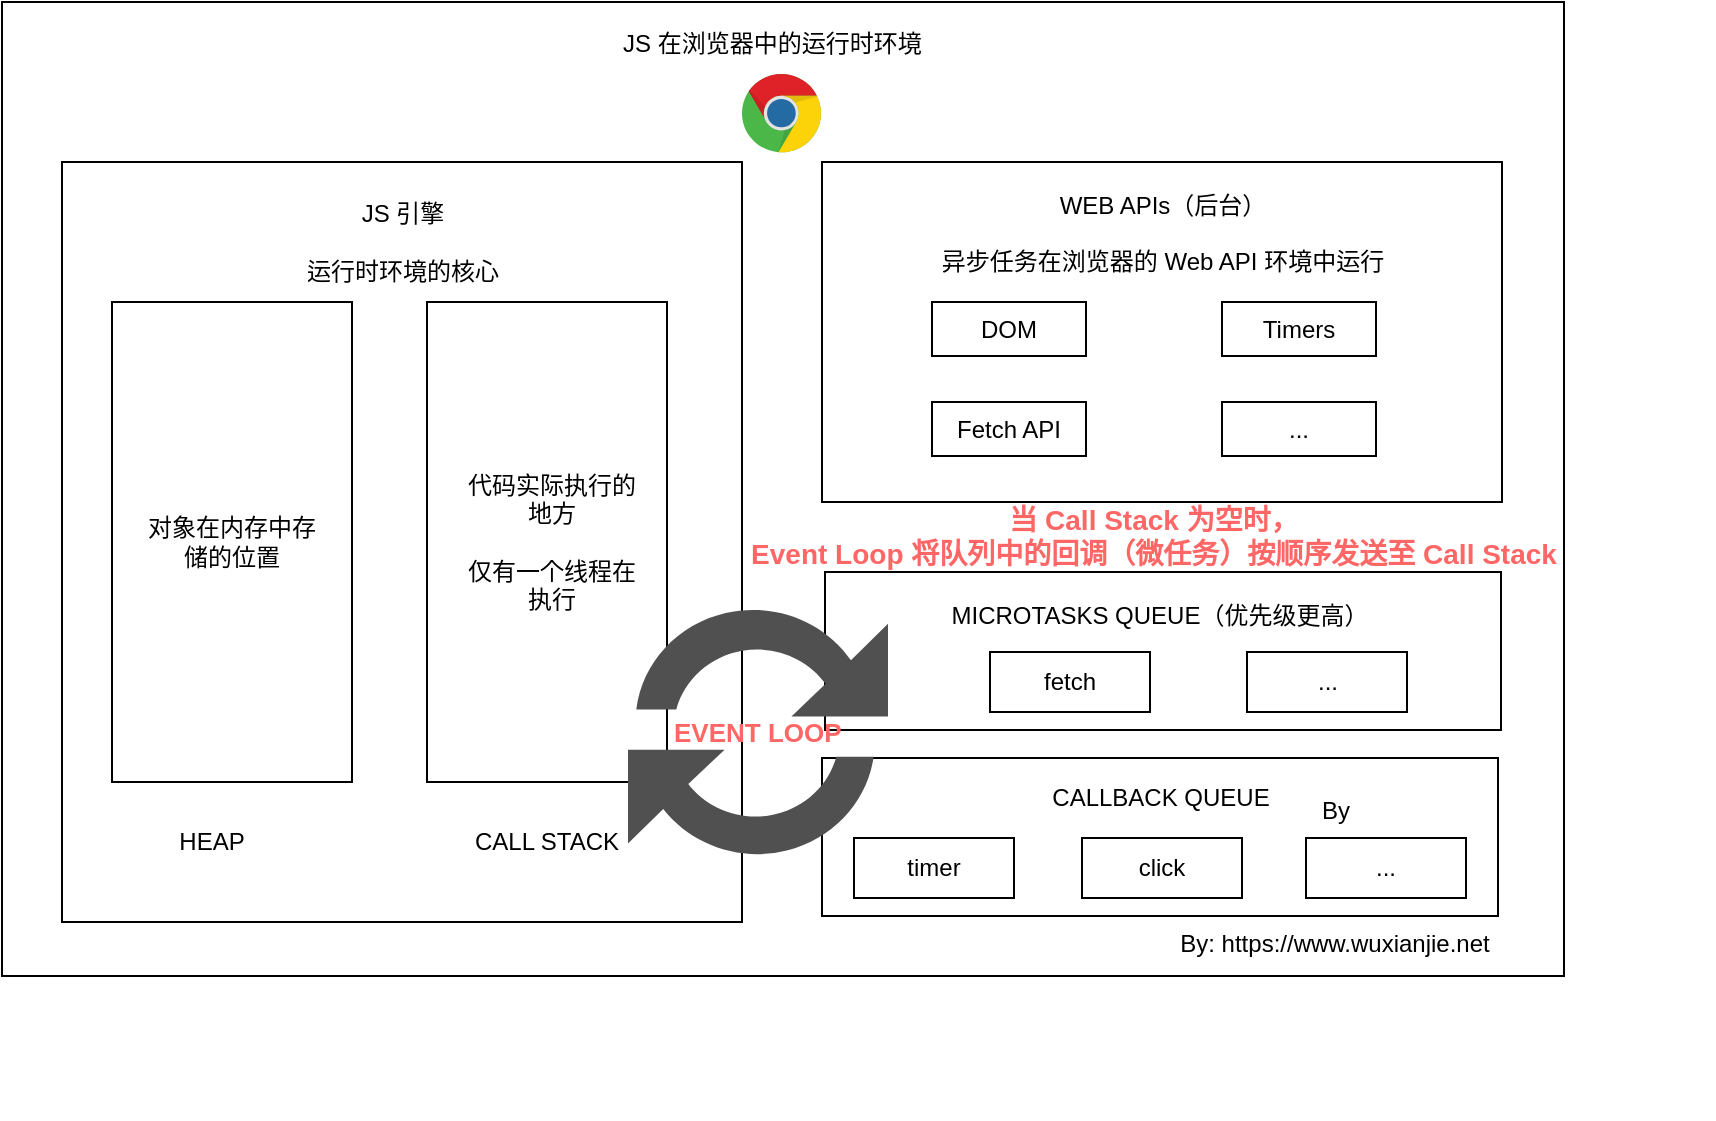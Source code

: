 <mxfile version="14.6.13" type="device"><diagram id="BliSJesJG2Ik4W4lRaTt" name="第 1 页"><mxGraphModel dx="1502" dy="788" grid="0" gridSize="10" guides="1" tooltips="1" connect="1" arrows="1" fold="1" page="1" pageScale="1" pageWidth="850" pageHeight="1100" math="0" shadow="0"><root><mxCell id="0"/><mxCell id="1" parent="0"/><mxCell id="bdO_N4UqH9IUrPb_SbOv-2" value="" style="rounded=0;whiteSpace=wrap;html=1;" parent="1" vertex="1"><mxGeometry x="30" y="100" width="781" height="487" as="geometry"/></mxCell><mxCell id="bdO_N4UqH9IUrPb_SbOv-4" value="JS 在浏览器中的运行时环境" style="text;strokeColor=none;fillColor=none;align=left;verticalAlign=top;spacingLeft=4;spacingRight=4;overflow=hidden;rotatable=0;points=[[0,0.5],[1,0.5]];portConstraint=eastwest;" parent="1" vertex="1"><mxGeometry x="334.5" y="107" width="171" height="26" as="geometry"/></mxCell><mxCell id="bdO_N4UqH9IUrPb_SbOv-5" value="" style="rounded=0;whiteSpace=wrap;html=1;" parent="1" vertex="1"><mxGeometry x="60" y="180" width="340" height="380" as="geometry"/></mxCell><mxCell id="bdO_N4UqH9IUrPb_SbOv-6" value="JS 引擎&lt;br&gt;&lt;br&gt;运行时环境的核心" style="text;html=1;strokeColor=none;fillColor=none;align=center;verticalAlign=middle;whiteSpace=wrap;rounded=0;" parent="1" vertex="1"><mxGeometry x="162.5" y="200" width="135" height="40" as="geometry"/></mxCell><mxCell id="bdO_N4UqH9IUrPb_SbOv-7" value="" style="rounded=0;whiteSpace=wrap;html=1;" parent="1" vertex="1"><mxGeometry x="85" y="250" width="120" height="240" as="geometry"/></mxCell><mxCell id="bdO_N4UqH9IUrPb_SbOv-9" value="" style="rounded=0;whiteSpace=wrap;html=1;" parent="1" vertex="1"><mxGeometry x="242.5" y="250" width="120" height="240" as="geometry"/></mxCell><mxCell id="bdO_N4UqH9IUrPb_SbOv-10" value="HEAP" style="text;html=1;strokeColor=none;fillColor=none;align=center;verticalAlign=middle;whiteSpace=wrap;rounded=0;" parent="1" vertex="1"><mxGeometry x="110" y="510" width="50" height="20" as="geometry"/></mxCell><mxCell id="bdO_N4UqH9IUrPb_SbOv-11" value="CALL STACK" style="text;html=1;strokeColor=none;fillColor=none;align=center;verticalAlign=middle;whiteSpace=wrap;rounded=0;" parent="1" vertex="1"><mxGeometry x="260" y="510" width="85" height="20" as="geometry"/></mxCell><mxCell id="bdO_N4UqH9IUrPb_SbOv-12" value="" style="rounded=0;whiteSpace=wrap;html=1;" parent="1" vertex="1"><mxGeometry x="440" y="180" width="340" height="170" as="geometry"/></mxCell><mxCell id="bdO_N4UqH9IUrPb_SbOv-13" value="" style="rounded=0;whiteSpace=wrap;html=1;" parent="1" vertex="1"><mxGeometry x="440" y="478" width="338" height="79" as="geometry"/></mxCell><mxCell id="bdO_N4UqH9IUrPb_SbOv-16" value="WEB APIs（后台）&#10;&#10;异步任务在浏览器的 Web API 环境中运行" style="text;strokeColor=none;fillColor=none;align=center;verticalAlign=top;spacingLeft=4;spacingRight=4;overflow=hidden;rotatable=0;points=[[0,0.5],[1,0.5]];portConstraint=eastwest;" parent="1" vertex="1"><mxGeometry x="471.25" y="188" width="278.5" height="54" as="geometry"/></mxCell><mxCell id="bdO_N4UqH9IUrPb_SbOv-17" value="CALLBACK QUEUE" style="text;strokeColor=none;fillColor=none;align=center;verticalAlign=top;spacingLeft=4;spacingRight=4;overflow=hidden;rotatable=0;points=[[0,0.5],[1,0.5]];portConstraint=eastwest;" parent="1" vertex="1"><mxGeometry x="517" y="484" width="185" height="26" as="geometry"/></mxCell><mxCell id="bdO_N4UqH9IUrPb_SbOv-20" value="对象在内存中存储的位置" style="text;html=1;strokeColor=none;fillColor=none;align=center;verticalAlign=middle;whiteSpace=wrap;rounded=0;" parent="1" vertex="1"><mxGeometry x="100" y="320" width="90" height="100" as="geometry"/></mxCell><mxCell id="bdO_N4UqH9IUrPb_SbOv-21" value="代码实际执行的地方&lt;br&gt;&lt;br&gt;仅有一个线程在执行" style="text;html=1;strokeColor=none;fillColor=none;align=center;verticalAlign=middle;whiteSpace=wrap;rounded=0;" parent="1" vertex="1"><mxGeometry x="260" y="320" width="90" height="100" as="geometry"/></mxCell><mxCell id="bdO_N4UqH9IUrPb_SbOv-23" value="&lt;font color=&quot;#000000&quot;&gt;DOM&lt;/font&gt;" style="rounded=0;whiteSpace=wrap;html=1;fontColor=#FF6666;" parent="1" vertex="1"><mxGeometry x="495" y="250" width="77" height="27" as="geometry"/></mxCell><mxCell id="bdO_N4UqH9IUrPb_SbOv-24" value="&lt;font color=&quot;#000000&quot;&gt;Fetch API&lt;br&gt;&lt;/font&gt;" style="rounded=0;whiteSpace=wrap;html=1;fontColor=#FF6666;" parent="1" vertex="1"><mxGeometry x="495" y="300" width="77" height="27" as="geometry"/></mxCell><mxCell id="bdO_N4UqH9IUrPb_SbOv-25" value="&lt;font color=&quot;#000000&quot;&gt;...&lt;/font&gt;" style="rounded=0;whiteSpace=wrap;html=1;fontColor=#FF6666;" parent="1" vertex="1"><mxGeometry x="640" y="300" width="77" height="27" as="geometry"/></mxCell><mxCell id="bdO_N4UqH9IUrPb_SbOv-26" value="&lt;font color=&quot;#000000&quot;&gt;Timers&lt;/font&gt;" style="rounded=0;whiteSpace=wrap;html=1;fontColor=#FF6666;" parent="1" vertex="1"><mxGeometry x="640" y="250" width="77" height="27" as="geometry"/></mxCell><mxCell id="bdO_N4UqH9IUrPb_SbOv-27" value="&lt;span style=&quot;color: rgb(0 , 0 , 0)&quot;&gt;timer&lt;/span&gt;" style="rounded=0;whiteSpace=wrap;html=1;fontColor=#FF6666;" parent="1" vertex="1"><mxGeometry x="456" y="518" width="80" height="30" as="geometry"/></mxCell><mxCell id="bdO_N4UqH9IUrPb_SbOv-30" value="" style="dashed=0;outlineConnect=0;html=1;align=center;labelPosition=center;verticalLabelPosition=bottom;verticalAlign=top;shape=mxgraph.weblogos.chrome;fontColor=#FF6666;" parent="1" vertex="1"><mxGeometry x="400" y="136" width="40" height="40" as="geometry"/></mxCell><mxCell id="bdO_N4UqH9IUrPb_SbOv-31" value="&lt;b&gt;&lt;font style=&quot;font-size: 14px&quot;&gt;当 Call Stack 为空时，&lt;br&gt;Event Loop 将队列中的回调（微任务）按顺序发送至 Call Stack&lt;/font&gt;&lt;/b&gt;" style="text;html=1;strokeColor=none;fillColor=none;align=center;verticalAlign=middle;whiteSpace=wrap;rounded=0;fontColor=#FF6666;" parent="1" vertex="1"><mxGeometry x="326" y="362" width="560" height="10" as="geometry"/></mxCell><mxCell id="bdO_N4UqH9IUrPb_SbOv-32" value="&lt;span style=&quot;color: rgb(0 , 0 , 0)&quot;&gt;click&lt;/span&gt;" style="rounded=0;whiteSpace=wrap;html=1;fontColor=#FF6666;" parent="1" vertex="1"><mxGeometry x="570" y="518" width="80" height="30" as="geometry"/></mxCell><mxCell id="bdO_N4UqH9IUrPb_SbOv-33" value="&lt;font color=&quot;#000000&quot;&gt;...&lt;/font&gt;" style="rounded=0;whiteSpace=wrap;html=1;fontColor=#FF6666;" parent="1" vertex="1"><mxGeometry x="682" y="518" width="80" height="30" as="geometry"/></mxCell><mxCell id="bdO_N4UqH9IUrPb_SbOv-34" value="" style="rounded=0;whiteSpace=wrap;html=1;" parent="1" vertex="1"><mxGeometry x="441.5" y="385" width="338" height="79" as="geometry"/></mxCell><mxCell id="bdO_N4UqH9IUrPb_SbOv-35" value="MICROTASKS QUEUE（优先级更高）" style="text;strokeColor=none;fillColor=none;align=center;verticalAlign=top;spacingLeft=4;spacingRight=4;overflow=hidden;rotatable=0;points=[[0,0.5],[1,0.5]];portConstraint=eastwest;" parent="1" vertex="1"><mxGeometry x="493" y="393" width="232" height="24" as="geometry"/></mxCell><mxCell id="bdO_N4UqH9IUrPb_SbOv-37" value="&lt;font color=&quot;#000000&quot;&gt;fetch&lt;/font&gt;" style="rounded=0;whiteSpace=wrap;html=1;fontColor=#FF6666;" parent="1" vertex="1"><mxGeometry x="524" y="425" width="80" height="30" as="geometry"/></mxCell><mxCell id="bdO_N4UqH9IUrPb_SbOv-38" value="&lt;font color=&quot;#000000&quot;&gt;...&lt;/font&gt;" style="rounded=0;whiteSpace=wrap;html=1;fontColor=#FF6666;" parent="1" vertex="1"><mxGeometry x="652.5" y="425" width="80" height="30" as="geometry"/></mxCell><mxCell id="bdO_N4UqH9IUrPb_SbOv-22" value="" style="pointerEvents=1;shadow=0;dashed=0;html=1;strokeColor=none;labelPosition=center;verticalLabelPosition=bottom;verticalAlign=top;align=center;fillColor=#505050;shape=mxgraph.mscae.intune.update" parent="1" vertex="1"><mxGeometry x="343" y="400" width="130" height="130" as="geometry"/></mxCell><mxCell id="bdO_N4UqH9IUrPb_SbOv-18" value="EVENT LOOP" style="text;strokeColor=none;fillColor=none;align=left;verticalAlign=top;spacingLeft=4;spacingRight=4;overflow=hidden;rotatable=0;points=[[0,0.5],[1,0.5]];portConstraint=eastwest;fontColor=#FF6666;fontSize=13;fontStyle=1" parent="1" vertex="1"><mxGeometry x="360" y="451" width="110" height="20" as="geometry"/></mxCell><mxCell id="bdO_N4UqH9IUrPb_SbOv-39" value="By: https://www.wuxianjie.net" style="text;strokeColor=none;fillColor=none;align=left;verticalAlign=top;spacingLeft=4;spacingRight=4;overflow=hidden;rotatable=0;points=[[0,0.5],[1,0.5]];portConstraint=eastwest;direction=south;" parent="1" vertex="1"><mxGeometry x="684" y="490.5" width="26" height="165" as="geometry"/></mxCell><mxCell id="ohd0ITDtcqXep_5mPuUu-1" value="By: https://www.wuxianjie.net" style="text;html=1;strokeColor=none;fillColor=none;align=center;verticalAlign=middle;whiteSpace=wrap;rounded=0;" parent="1" vertex="1"><mxGeometry x="613.5" y="560" width="164.5" height="22" as="geometry"/></mxCell></root></mxGraphModel></diagram></mxfile>